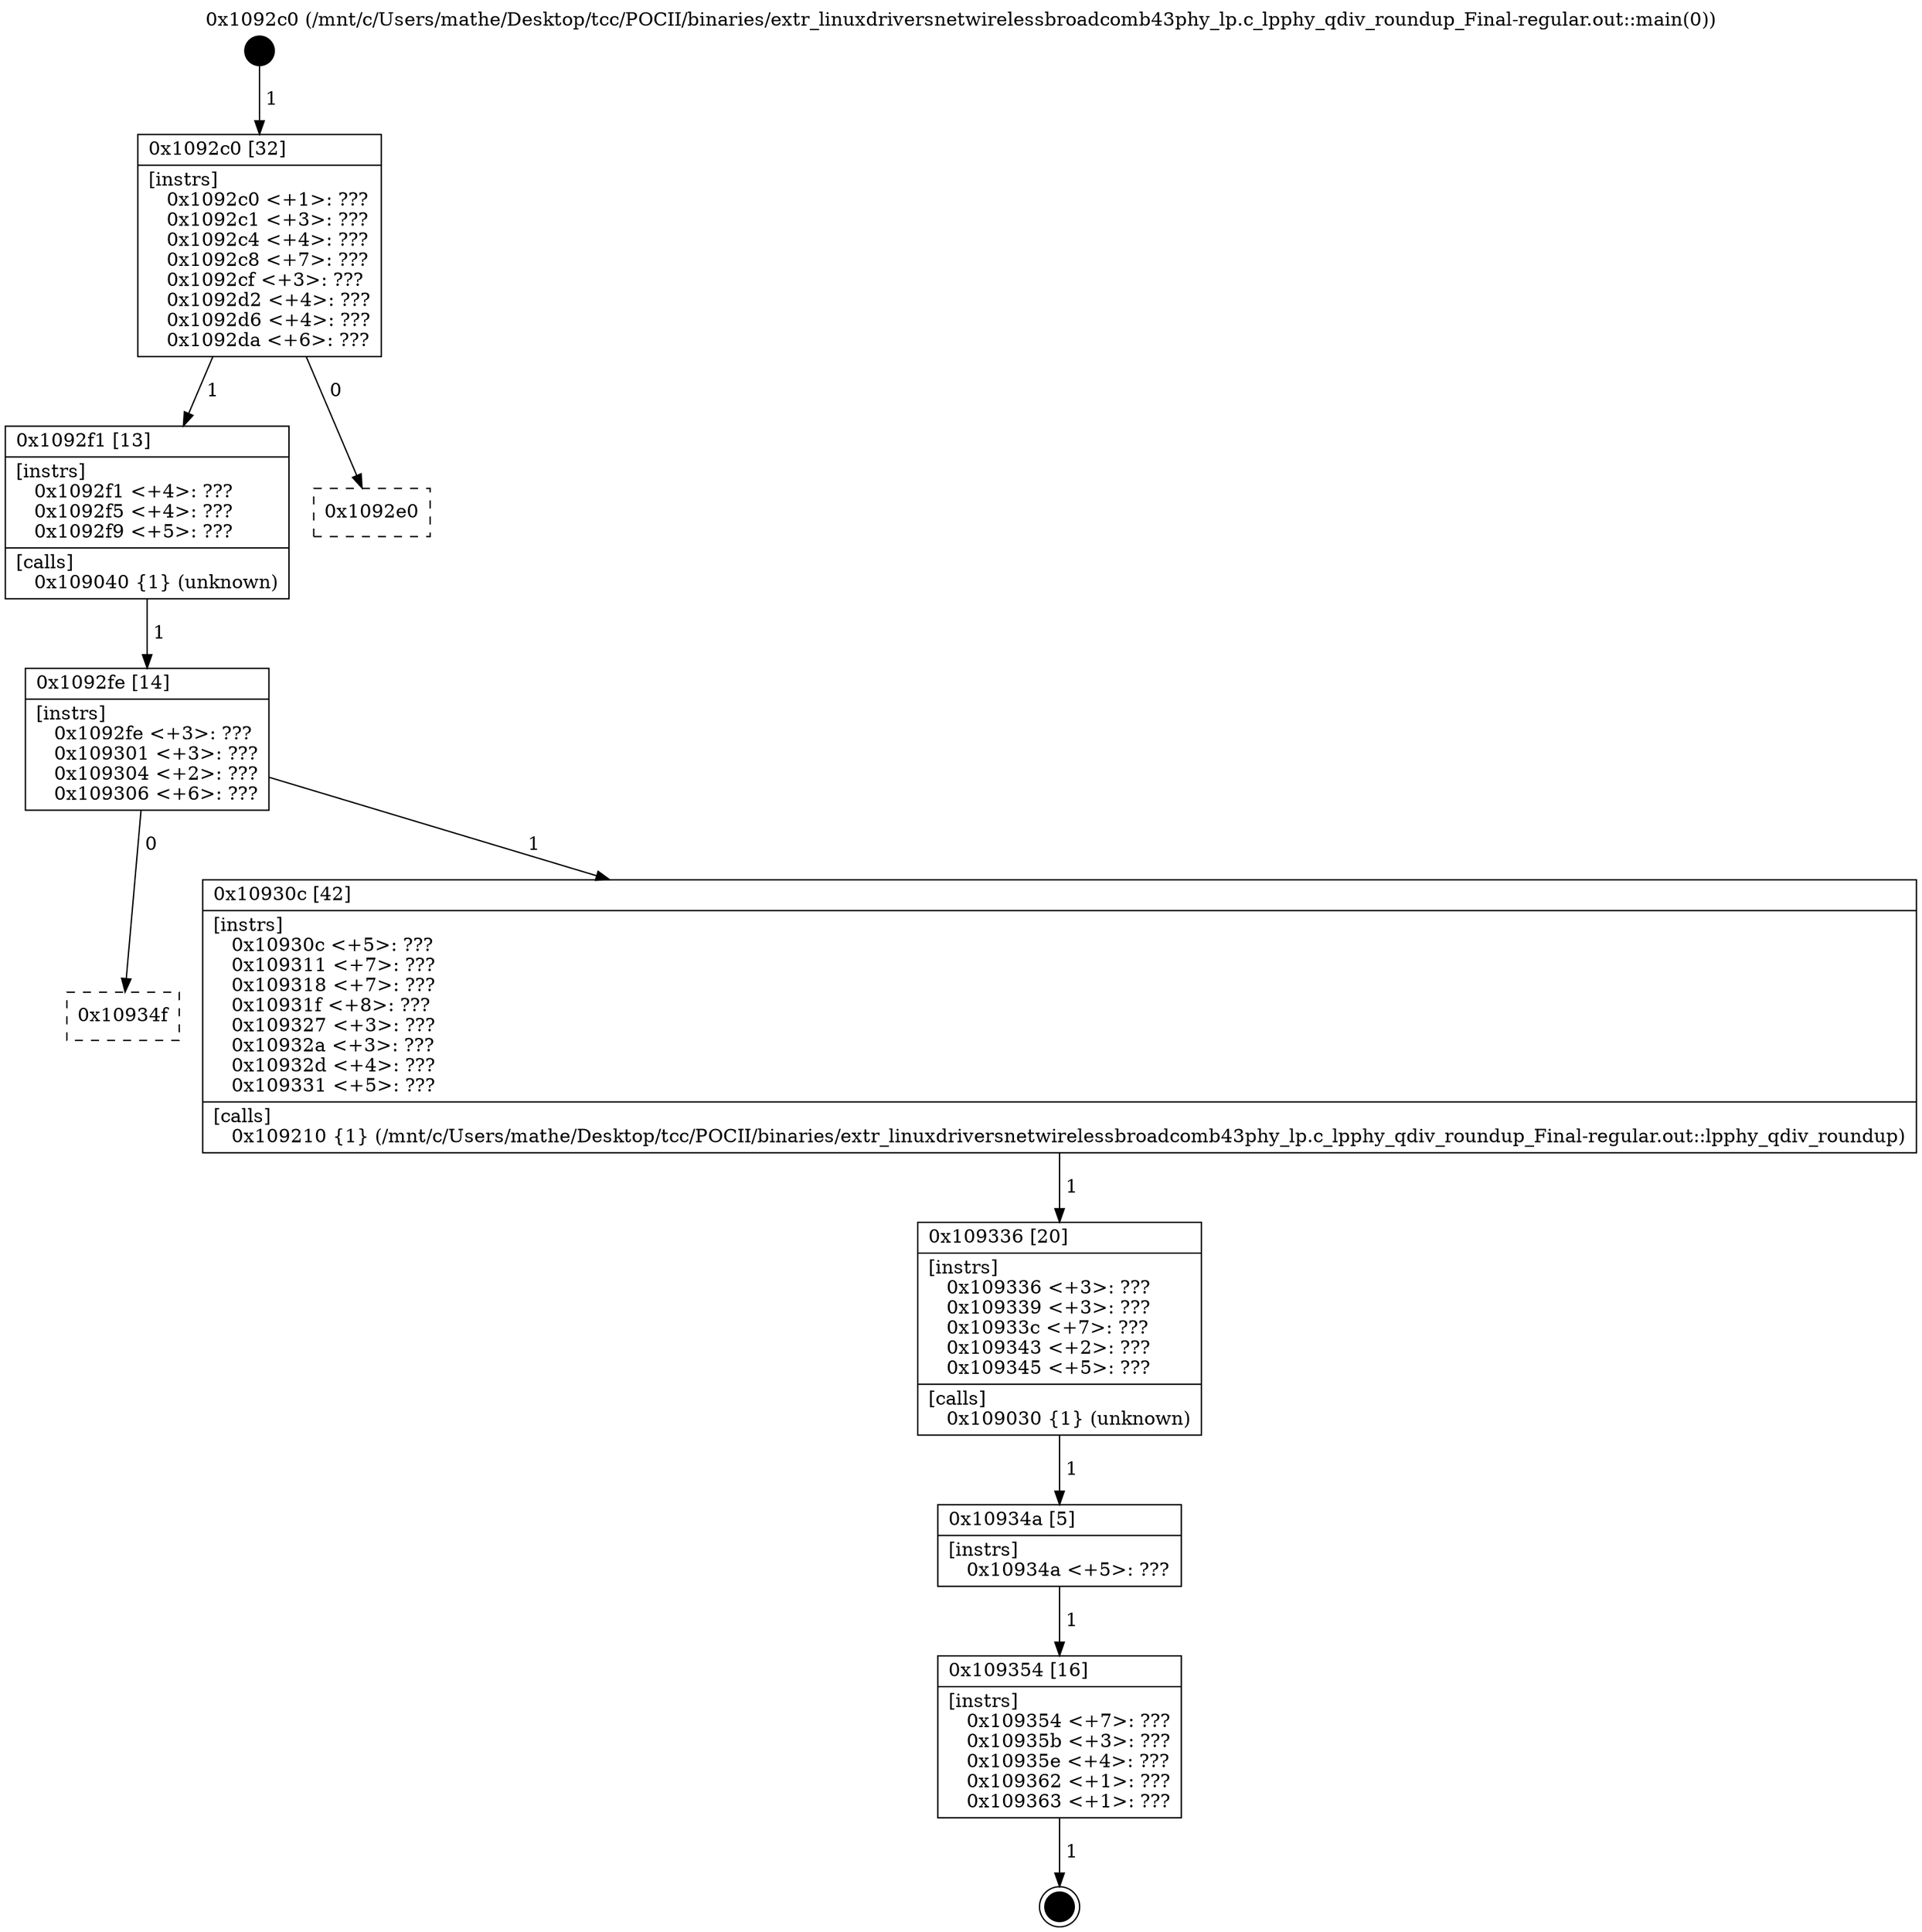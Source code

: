 digraph "0x1092c0" {
  label = "0x1092c0 (/mnt/c/Users/mathe/Desktop/tcc/POCII/binaries/extr_linuxdriversnetwirelessbroadcomb43phy_lp.c_lpphy_qdiv_roundup_Final-regular.out::main(0))"
  labelloc = "t"
  node[shape=record]

  Entry [label="",width=0.3,height=0.3,shape=circle,fillcolor=black,style=filled]
  "0x1092c0" [label="{
     0x1092c0 [32]\l
     | [instrs]\l
     &nbsp;&nbsp;0x1092c0 \<+1\>: ???\l
     &nbsp;&nbsp;0x1092c1 \<+3\>: ???\l
     &nbsp;&nbsp;0x1092c4 \<+4\>: ???\l
     &nbsp;&nbsp;0x1092c8 \<+7\>: ???\l
     &nbsp;&nbsp;0x1092cf \<+3\>: ???\l
     &nbsp;&nbsp;0x1092d2 \<+4\>: ???\l
     &nbsp;&nbsp;0x1092d6 \<+4\>: ???\l
     &nbsp;&nbsp;0x1092da \<+6\>: ???\l
  }"]
  "0x1092f1" [label="{
     0x1092f1 [13]\l
     | [instrs]\l
     &nbsp;&nbsp;0x1092f1 \<+4\>: ???\l
     &nbsp;&nbsp;0x1092f5 \<+4\>: ???\l
     &nbsp;&nbsp;0x1092f9 \<+5\>: ???\l
     | [calls]\l
     &nbsp;&nbsp;0x109040 \{1\} (unknown)\l
  }"]
  "0x1092e0" [label="{
     0x1092e0\l
  }", style=dashed]
  "0x1092fe" [label="{
     0x1092fe [14]\l
     | [instrs]\l
     &nbsp;&nbsp;0x1092fe \<+3\>: ???\l
     &nbsp;&nbsp;0x109301 \<+3\>: ???\l
     &nbsp;&nbsp;0x109304 \<+2\>: ???\l
     &nbsp;&nbsp;0x109306 \<+6\>: ???\l
  }"]
  "0x10934f" [label="{
     0x10934f\l
  }", style=dashed]
  "0x10930c" [label="{
     0x10930c [42]\l
     | [instrs]\l
     &nbsp;&nbsp;0x10930c \<+5\>: ???\l
     &nbsp;&nbsp;0x109311 \<+7\>: ???\l
     &nbsp;&nbsp;0x109318 \<+7\>: ???\l
     &nbsp;&nbsp;0x10931f \<+8\>: ???\l
     &nbsp;&nbsp;0x109327 \<+3\>: ???\l
     &nbsp;&nbsp;0x10932a \<+3\>: ???\l
     &nbsp;&nbsp;0x10932d \<+4\>: ???\l
     &nbsp;&nbsp;0x109331 \<+5\>: ???\l
     | [calls]\l
     &nbsp;&nbsp;0x109210 \{1\} (/mnt/c/Users/mathe/Desktop/tcc/POCII/binaries/extr_linuxdriversnetwirelessbroadcomb43phy_lp.c_lpphy_qdiv_roundup_Final-regular.out::lpphy_qdiv_roundup)\l
  }"]
  Exit [label="",width=0.3,height=0.3,shape=circle,fillcolor=black,style=filled,peripheries=2]
  "0x109336" [label="{
     0x109336 [20]\l
     | [instrs]\l
     &nbsp;&nbsp;0x109336 \<+3\>: ???\l
     &nbsp;&nbsp;0x109339 \<+3\>: ???\l
     &nbsp;&nbsp;0x10933c \<+7\>: ???\l
     &nbsp;&nbsp;0x109343 \<+2\>: ???\l
     &nbsp;&nbsp;0x109345 \<+5\>: ???\l
     | [calls]\l
     &nbsp;&nbsp;0x109030 \{1\} (unknown)\l
  }"]
  "0x10934a" [label="{
     0x10934a [5]\l
     | [instrs]\l
     &nbsp;&nbsp;0x10934a \<+5\>: ???\l
  }"]
  "0x109354" [label="{
     0x109354 [16]\l
     | [instrs]\l
     &nbsp;&nbsp;0x109354 \<+7\>: ???\l
     &nbsp;&nbsp;0x10935b \<+3\>: ???\l
     &nbsp;&nbsp;0x10935e \<+4\>: ???\l
     &nbsp;&nbsp;0x109362 \<+1\>: ???\l
     &nbsp;&nbsp;0x109363 \<+1\>: ???\l
  }"]
  Entry -> "0x1092c0" [label=" 1"]
  "0x1092c0" -> "0x1092f1" [label=" 1"]
  "0x1092c0" -> "0x1092e0" [label=" 0"]
  "0x1092f1" -> "0x1092fe" [label=" 1"]
  "0x1092fe" -> "0x10934f" [label=" 0"]
  "0x1092fe" -> "0x10930c" [label=" 1"]
  "0x109354" -> Exit [label=" 1"]
  "0x10930c" -> "0x109336" [label=" 1"]
  "0x109336" -> "0x10934a" [label=" 1"]
  "0x10934a" -> "0x109354" [label=" 1"]
}
